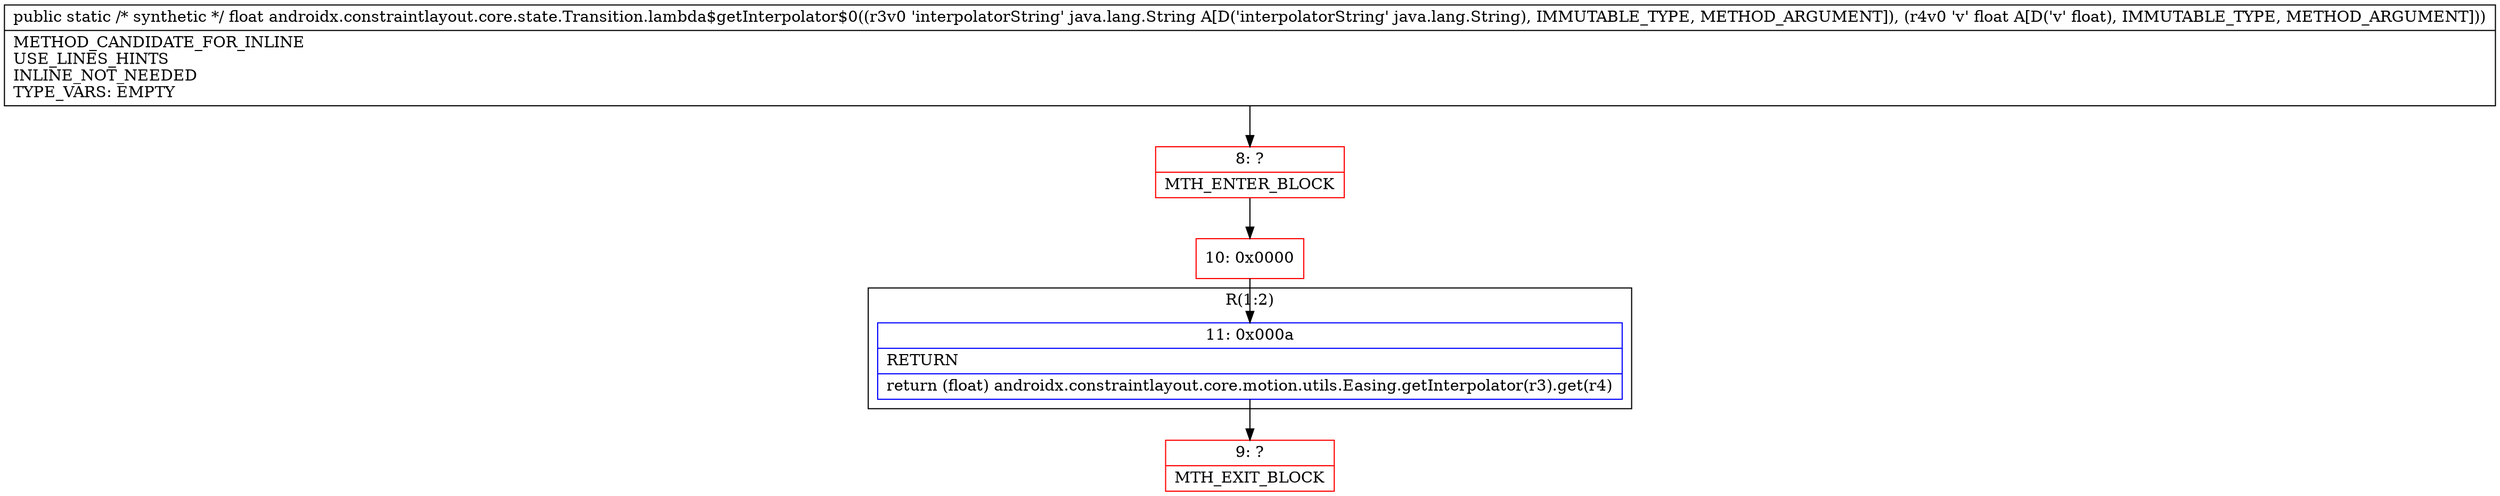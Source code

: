 digraph "CFG forandroidx.constraintlayout.core.state.Transition.lambda$getInterpolator$0(Ljava\/lang\/String;F)F" {
subgraph cluster_Region_1176932895 {
label = "R(1:2)";
node [shape=record,color=blue];
Node_11 [shape=record,label="{11\:\ 0x000a|RETURN\l|return (float) androidx.constraintlayout.core.motion.utils.Easing.getInterpolator(r3).get(r4)\l}"];
}
Node_8 [shape=record,color=red,label="{8\:\ ?|MTH_ENTER_BLOCK\l}"];
Node_10 [shape=record,color=red,label="{10\:\ 0x0000}"];
Node_9 [shape=record,color=red,label="{9\:\ ?|MTH_EXIT_BLOCK\l}"];
MethodNode[shape=record,label="{public static \/* synthetic *\/ float androidx.constraintlayout.core.state.Transition.lambda$getInterpolator$0((r3v0 'interpolatorString' java.lang.String A[D('interpolatorString' java.lang.String), IMMUTABLE_TYPE, METHOD_ARGUMENT]), (r4v0 'v' float A[D('v' float), IMMUTABLE_TYPE, METHOD_ARGUMENT]))  | METHOD_CANDIDATE_FOR_INLINE\lUSE_LINES_HINTS\lINLINE_NOT_NEEDED\lTYPE_VARS: EMPTY\l}"];
MethodNode -> Node_8;Node_11 -> Node_9;
Node_8 -> Node_10;
Node_10 -> Node_11;
}

